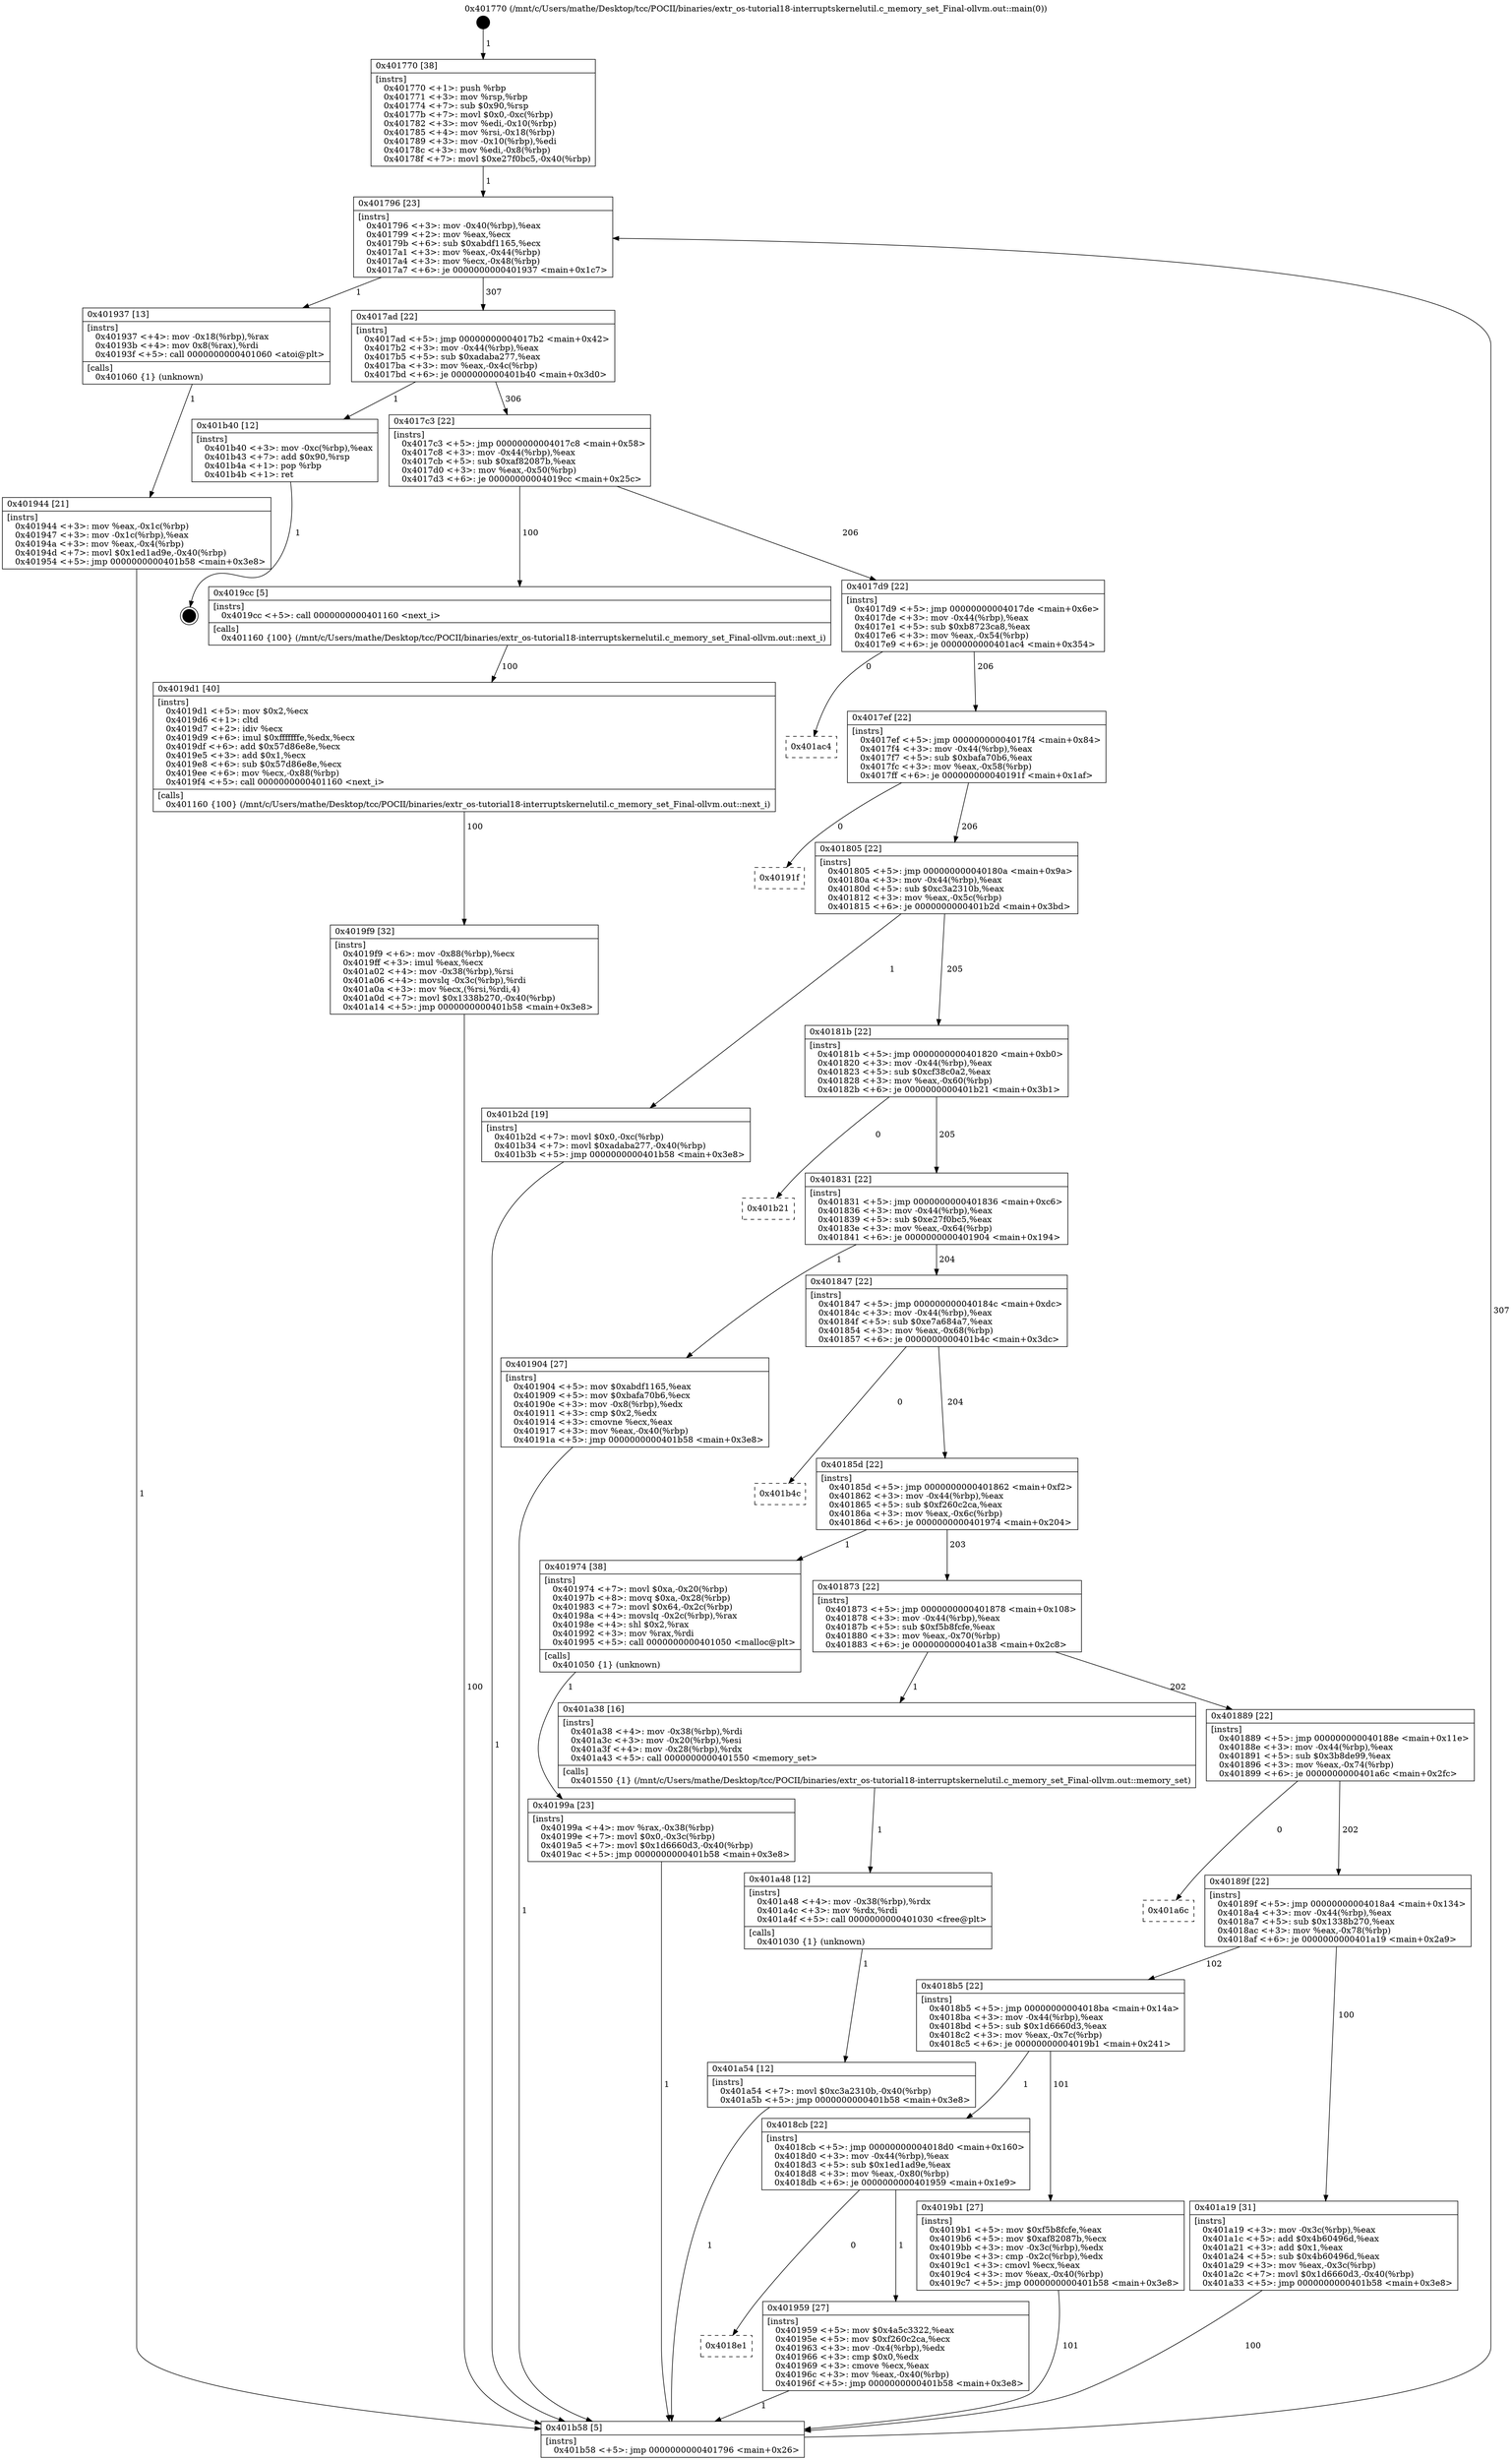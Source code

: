 digraph "0x401770" {
  label = "0x401770 (/mnt/c/Users/mathe/Desktop/tcc/POCII/binaries/extr_os-tutorial18-interruptskernelutil.c_memory_set_Final-ollvm.out::main(0))"
  labelloc = "t"
  node[shape=record]

  Entry [label="",width=0.3,height=0.3,shape=circle,fillcolor=black,style=filled]
  "0x401796" [label="{
     0x401796 [23]\l
     | [instrs]\l
     &nbsp;&nbsp;0x401796 \<+3\>: mov -0x40(%rbp),%eax\l
     &nbsp;&nbsp;0x401799 \<+2\>: mov %eax,%ecx\l
     &nbsp;&nbsp;0x40179b \<+6\>: sub $0xabdf1165,%ecx\l
     &nbsp;&nbsp;0x4017a1 \<+3\>: mov %eax,-0x44(%rbp)\l
     &nbsp;&nbsp;0x4017a4 \<+3\>: mov %ecx,-0x48(%rbp)\l
     &nbsp;&nbsp;0x4017a7 \<+6\>: je 0000000000401937 \<main+0x1c7\>\l
  }"]
  "0x401937" [label="{
     0x401937 [13]\l
     | [instrs]\l
     &nbsp;&nbsp;0x401937 \<+4\>: mov -0x18(%rbp),%rax\l
     &nbsp;&nbsp;0x40193b \<+4\>: mov 0x8(%rax),%rdi\l
     &nbsp;&nbsp;0x40193f \<+5\>: call 0000000000401060 \<atoi@plt\>\l
     | [calls]\l
     &nbsp;&nbsp;0x401060 \{1\} (unknown)\l
  }"]
  "0x4017ad" [label="{
     0x4017ad [22]\l
     | [instrs]\l
     &nbsp;&nbsp;0x4017ad \<+5\>: jmp 00000000004017b2 \<main+0x42\>\l
     &nbsp;&nbsp;0x4017b2 \<+3\>: mov -0x44(%rbp),%eax\l
     &nbsp;&nbsp;0x4017b5 \<+5\>: sub $0xadaba277,%eax\l
     &nbsp;&nbsp;0x4017ba \<+3\>: mov %eax,-0x4c(%rbp)\l
     &nbsp;&nbsp;0x4017bd \<+6\>: je 0000000000401b40 \<main+0x3d0\>\l
  }"]
  Exit [label="",width=0.3,height=0.3,shape=circle,fillcolor=black,style=filled,peripheries=2]
  "0x401b40" [label="{
     0x401b40 [12]\l
     | [instrs]\l
     &nbsp;&nbsp;0x401b40 \<+3\>: mov -0xc(%rbp),%eax\l
     &nbsp;&nbsp;0x401b43 \<+7\>: add $0x90,%rsp\l
     &nbsp;&nbsp;0x401b4a \<+1\>: pop %rbp\l
     &nbsp;&nbsp;0x401b4b \<+1\>: ret\l
  }"]
  "0x4017c3" [label="{
     0x4017c3 [22]\l
     | [instrs]\l
     &nbsp;&nbsp;0x4017c3 \<+5\>: jmp 00000000004017c8 \<main+0x58\>\l
     &nbsp;&nbsp;0x4017c8 \<+3\>: mov -0x44(%rbp),%eax\l
     &nbsp;&nbsp;0x4017cb \<+5\>: sub $0xaf82087b,%eax\l
     &nbsp;&nbsp;0x4017d0 \<+3\>: mov %eax,-0x50(%rbp)\l
     &nbsp;&nbsp;0x4017d3 \<+6\>: je 00000000004019cc \<main+0x25c\>\l
  }"]
  "0x401a54" [label="{
     0x401a54 [12]\l
     | [instrs]\l
     &nbsp;&nbsp;0x401a54 \<+7\>: movl $0xc3a2310b,-0x40(%rbp)\l
     &nbsp;&nbsp;0x401a5b \<+5\>: jmp 0000000000401b58 \<main+0x3e8\>\l
  }"]
  "0x4019cc" [label="{
     0x4019cc [5]\l
     | [instrs]\l
     &nbsp;&nbsp;0x4019cc \<+5\>: call 0000000000401160 \<next_i\>\l
     | [calls]\l
     &nbsp;&nbsp;0x401160 \{100\} (/mnt/c/Users/mathe/Desktop/tcc/POCII/binaries/extr_os-tutorial18-interruptskernelutil.c_memory_set_Final-ollvm.out::next_i)\l
  }"]
  "0x4017d9" [label="{
     0x4017d9 [22]\l
     | [instrs]\l
     &nbsp;&nbsp;0x4017d9 \<+5\>: jmp 00000000004017de \<main+0x6e\>\l
     &nbsp;&nbsp;0x4017de \<+3\>: mov -0x44(%rbp),%eax\l
     &nbsp;&nbsp;0x4017e1 \<+5\>: sub $0xb8723ca8,%eax\l
     &nbsp;&nbsp;0x4017e6 \<+3\>: mov %eax,-0x54(%rbp)\l
     &nbsp;&nbsp;0x4017e9 \<+6\>: je 0000000000401ac4 \<main+0x354\>\l
  }"]
  "0x401a48" [label="{
     0x401a48 [12]\l
     | [instrs]\l
     &nbsp;&nbsp;0x401a48 \<+4\>: mov -0x38(%rbp),%rdx\l
     &nbsp;&nbsp;0x401a4c \<+3\>: mov %rdx,%rdi\l
     &nbsp;&nbsp;0x401a4f \<+5\>: call 0000000000401030 \<free@plt\>\l
     | [calls]\l
     &nbsp;&nbsp;0x401030 \{1\} (unknown)\l
  }"]
  "0x401ac4" [label="{
     0x401ac4\l
  }", style=dashed]
  "0x4017ef" [label="{
     0x4017ef [22]\l
     | [instrs]\l
     &nbsp;&nbsp;0x4017ef \<+5\>: jmp 00000000004017f4 \<main+0x84\>\l
     &nbsp;&nbsp;0x4017f4 \<+3\>: mov -0x44(%rbp),%eax\l
     &nbsp;&nbsp;0x4017f7 \<+5\>: sub $0xbafa70b6,%eax\l
     &nbsp;&nbsp;0x4017fc \<+3\>: mov %eax,-0x58(%rbp)\l
     &nbsp;&nbsp;0x4017ff \<+6\>: je 000000000040191f \<main+0x1af\>\l
  }"]
  "0x4019f9" [label="{
     0x4019f9 [32]\l
     | [instrs]\l
     &nbsp;&nbsp;0x4019f9 \<+6\>: mov -0x88(%rbp),%ecx\l
     &nbsp;&nbsp;0x4019ff \<+3\>: imul %eax,%ecx\l
     &nbsp;&nbsp;0x401a02 \<+4\>: mov -0x38(%rbp),%rsi\l
     &nbsp;&nbsp;0x401a06 \<+4\>: movslq -0x3c(%rbp),%rdi\l
     &nbsp;&nbsp;0x401a0a \<+3\>: mov %ecx,(%rsi,%rdi,4)\l
     &nbsp;&nbsp;0x401a0d \<+7\>: movl $0x1338b270,-0x40(%rbp)\l
     &nbsp;&nbsp;0x401a14 \<+5\>: jmp 0000000000401b58 \<main+0x3e8\>\l
  }"]
  "0x40191f" [label="{
     0x40191f\l
  }", style=dashed]
  "0x401805" [label="{
     0x401805 [22]\l
     | [instrs]\l
     &nbsp;&nbsp;0x401805 \<+5\>: jmp 000000000040180a \<main+0x9a\>\l
     &nbsp;&nbsp;0x40180a \<+3\>: mov -0x44(%rbp),%eax\l
     &nbsp;&nbsp;0x40180d \<+5\>: sub $0xc3a2310b,%eax\l
     &nbsp;&nbsp;0x401812 \<+3\>: mov %eax,-0x5c(%rbp)\l
     &nbsp;&nbsp;0x401815 \<+6\>: je 0000000000401b2d \<main+0x3bd\>\l
  }"]
  "0x4019d1" [label="{
     0x4019d1 [40]\l
     | [instrs]\l
     &nbsp;&nbsp;0x4019d1 \<+5\>: mov $0x2,%ecx\l
     &nbsp;&nbsp;0x4019d6 \<+1\>: cltd\l
     &nbsp;&nbsp;0x4019d7 \<+2\>: idiv %ecx\l
     &nbsp;&nbsp;0x4019d9 \<+6\>: imul $0xfffffffe,%edx,%ecx\l
     &nbsp;&nbsp;0x4019df \<+6\>: add $0x57d86e8e,%ecx\l
     &nbsp;&nbsp;0x4019e5 \<+3\>: add $0x1,%ecx\l
     &nbsp;&nbsp;0x4019e8 \<+6\>: sub $0x57d86e8e,%ecx\l
     &nbsp;&nbsp;0x4019ee \<+6\>: mov %ecx,-0x88(%rbp)\l
     &nbsp;&nbsp;0x4019f4 \<+5\>: call 0000000000401160 \<next_i\>\l
     | [calls]\l
     &nbsp;&nbsp;0x401160 \{100\} (/mnt/c/Users/mathe/Desktop/tcc/POCII/binaries/extr_os-tutorial18-interruptskernelutil.c_memory_set_Final-ollvm.out::next_i)\l
  }"]
  "0x401b2d" [label="{
     0x401b2d [19]\l
     | [instrs]\l
     &nbsp;&nbsp;0x401b2d \<+7\>: movl $0x0,-0xc(%rbp)\l
     &nbsp;&nbsp;0x401b34 \<+7\>: movl $0xadaba277,-0x40(%rbp)\l
     &nbsp;&nbsp;0x401b3b \<+5\>: jmp 0000000000401b58 \<main+0x3e8\>\l
  }"]
  "0x40181b" [label="{
     0x40181b [22]\l
     | [instrs]\l
     &nbsp;&nbsp;0x40181b \<+5\>: jmp 0000000000401820 \<main+0xb0\>\l
     &nbsp;&nbsp;0x401820 \<+3\>: mov -0x44(%rbp),%eax\l
     &nbsp;&nbsp;0x401823 \<+5\>: sub $0xcf38c0a2,%eax\l
     &nbsp;&nbsp;0x401828 \<+3\>: mov %eax,-0x60(%rbp)\l
     &nbsp;&nbsp;0x40182b \<+6\>: je 0000000000401b21 \<main+0x3b1\>\l
  }"]
  "0x40199a" [label="{
     0x40199a [23]\l
     | [instrs]\l
     &nbsp;&nbsp;0x40199a \<+4\>: mov %rax,-0x38(%rbp)\l
     &nbsp;&nbsp;0x40199e \<+7\>: movl $0x0,-0x3c(%rbp)\l
     &nbsp;&nbsp;0x4019a5 \<+7\>: movl $0x1d6660d3,-0x40(%rbp)\l
     &nbsp;&nbsp;0x4019ac \<+5\>: jmp 0000000000401b58 \<main+0x3e8\>\l
  }"]
  "0x401b21" [label="{
     0x401b21\l
  }", style=dashed]
  "0x401831" [label="{
     0x401831 [22]\l
     | [instrs]\l
     &nbsp;&nbsp;0x401831 \<+5\>: jmp 0000000000401836 \<main+0xc6\>\l
     &nbsp;&nbsp;0x401836 \<+3\>: mov -0x44(%rbp),%eax\l
     &nbsp;&nbsp;0x401839 \<+5\>: sub $0xe27f0bc5,%eax\l
     &nbsp;&nbsp;0x40183e \<+3\>: mov %eax,-0x64(%rbp)\l
     &nbsp;&nbsp;0x401841 \<+6\>: je 0000000000401904 \<main+0x194\>\l
  }"]
  "0x4018e1" [label="{
     0x4018e1\l
  }", style=dashed]
  "0x401904" [label="{
     0x401904 [27]\l
     | [instrs]\l
     &nbsp;&nbsp;0x401904 \<+5\>: mov $0xabdf1165,%eax\l
     &nbsp;&nbsp;0x401909 \<+5\>: mov $0xbafa70b6,%ecx\l
     &nbsp;&nbsp;0x40190e \<+3\>: mov -0x8(%rbp),%edx\l
     &nbsp;&nbsp;0x401911 \<+3\>: cmp $0x2,%edx\l
     &nbsp;&nbsp;0x401914 \<+3\>: cmovne %ecx,%eax\l
     &nbsp;&nbsp;0x401917 \<+3\>: mov %eax,-0x40(%rbp)\l
     &nbsp;&nbsp;0x40191a \<+5\>: jmp 0000000000401b58 \<main+0x3e8\>\l
  }"]
  "0x401847" [label="{
     0x401847 [22]\l
     | [instrs]\l
     &nbsp;&nbsp;0x401847 \<+5\>: jmp 000000000040184c \<main+0xdc\>\l
     &nbsp;&nbsp;0x40184c \<+3\>: mov -0x44(%rbp),%eax\l
     &nbsp;&nbsp;0x40184f \<+5\>: sub $0xe7a684a7,%eax\l
     &nbsp;&nbsp;0x401854 \<+3\>: mov %eax,-0x68(%rbp)\l
     &nbsp;&nbsp;0x401857 \<+6\>: je 0000000000401b4c \<main+0x3dc\>\l
  }"]
  "0x401b58" [label="{
     0x401b58 [5]\l
     | [instrs]\l
     &nbsp;&nbsp;0x401b58 \<+5\>: jmp 0000000000401796 \<main+0x26\>\l
  }"]
  "0x401770" [label="{
     0x401770 [38]\l
     | [instrs]\l
     &nbsp;&nbsp;0x401770 \<+1\>: push %rbp\l
     &nbsp;&nbsp;0x401771 \<+3\>: mov %rsp,%rbp\l
     &nbsp;&nbsp;0x401774 \<+7\>: sub $0x90,%rsp\l
     &nbsp;&nbsp;0x40177b \<+7\>: movl $0x0,-0xc(%rbp)\l
     &nbsp;&nbsp;0x401782 \<+3\>: mov %edi,-0x10(%rbp)\l
     &nbsp;&nbsp;0x401785 \<+4\>: mov %rsi,-0x18(%rbp)\l
     &nbsp;&nbsp;0x401789 \<+3\>: mov -0x10(%rbp),%edi\l
     &nbsp;&nbsp;0x40178c \<+3\>: mov %edi,-0x8(%rbp)\l
     &nbsp;&nbsp;0x40178f \<+7\>: movl $0xe27f0bc5,-0x40(%rbp)\l
  }"]
  "0x401944" [label="{
     0x401944 [21]\l
     | [instrs]\l
     &nbsp;&nbsp;0x401944 \<+3\>: mov %eax,-0x1c(%rbp)\l
     &nbsp;&nbsp;0x401947 \<+3\>: mov -0x1c(%rbp),%eax\l
     &nbsp;&nbsp;0x40194a \<+3\>: mov %eax,-0x4(%rbp)\l
     &nbsp;&nbsp;0x40194d \<+7\>: movl $0x1ed1ad9e,-0x40(%rbp)\l
     &nbsp;&nbsp;0x401954 \<+5\>: jmp 0000000000401b58 \<main+0x3e8\>\l
  }"]
  "0x401959" [label="{
     0x401959 [27]\l
     | [instrs]\l
     &nbsp;&nbsp;0x401959 \<+5\>: mov $0x4a5c3322,%eax\l
     &nbsp;&nbsp;0x40195e \<+5\>: mov $0xf260c2ca,%ecx\l
     &nbsp;&nbsp;0x401963 \<+3\>: mov -0x4(%rbp),%edx\l
     &nbsp;&nbsp;0x401966 \<+3\>: cmp $0x0,%edx\l
     &nbsp;&nbsp;0x401969 \<+3\>: cmove %ecx,%eax\l
     &nbsp;&nbsp;0x40196c \<+3\>: mov %eax,-0x40(%rbp)\l
     &nbsp;&nbsp;0x40196f \<+5\>: jmp 0000000000401b58 \<main+0x3e8\>\l
  }"]
  "0x401b4c" [label="{
     0x401b4c\l
  }", style=dashed]
  "0x40185d" [label="{
     0x40185d [22]\l
     | [instrs]\l
     &nbsp;&nbsp;0x40185d \<+5\>: jmp 0000000000401862 \<main+0xf2\>\l
     &nbsp;&nbsp;0x401862 \<+3\>: mov -0x44(%rbp),%eax\l
     &nbsp;&nbsp;0x401865 \<+5\>: sub $0xf260c2ca,%eax\l
     &nbsp;&nbsp;0x40186a \<+3\>: mov %eax,-0x6c(%rbp)\l
     &nbsp;&nbsp;0x40186d \<+6\>: je 0000000000401974 \<main+0x204\>\l
  }"]
  "0x4018cb" [label="{
     0x4018cb [22]\l
     | [instrs]\l
     &nbsp;&nbsp;0x4018cb \<+5\>: jmp 00000000004018d0 \<main+0x160\>\l
     &nbsp;&nbsp;0x4018d0 \<+3\>: mov -0x44(%rbp),%eax\l
     &nbsp;&nbsp;0x4018d3 \<+5\>: sub $0x1ed1ad9e,%eax\l
     &nbsp;&nbsp;0x4018d8 \<+3\>: mov %eax,-0x80(%rbp)\l
     &nbsp;&nbsp;0x4018db \<+6\>: je 0000000000401959 \<main+0x1e9\>\l
  }"]
  "0x401974" [label="{
     0x401974 [38]\l
     | [instrs]\l
     &nbsp;&nbsp;0x401974 \<+7\>: movl $0xa,-0x20(%rbp)\l
     &nbsp;&nbsp;0x40197b \<+8\>: movq $0xa,-0x28(%rbp)\l
     &nbsp;&nbsp;0x401983 \<+7\>: movl $0x64,-0x2c(%rbp)\l
     &nbsp;&nbsp;0x40198a \<+4\>: movslq -0x2c(%rbp),%rax\l
     &nbsp;&nbsp;0x40198e \<+4\>: shl $0x2,%rax\l
     &nbsp;&nbsp;0x401992 \<+3\>: mov %rax,%rdi\l
     &nbsp;&nbsp;0x401995 \<+5\>: call 0000000000401050 \<malloc@plt\>\l
     | [calls]\l
     &nbsp;&nbsp;0x401050 \{1\} (unknown)\l
  }"]
  "0x401873" [label="{
     0x401873 [22]\l
     | [instrs]\l
     &nbsp;&nbsp;0x401873 \<+5\>: jmp 0000000000401878 \<main+0x108\>\l
     &nbsp;&nbsp;0x401878 \<+3\>: mov -0x44(%rbp),%eax\l
     &nbsp;&nbsp;0x40187b \<+5\>: sub $0xf5b8fcfe,%eax\l
     &nbsp;&nbsp;0x401880 \<+3\>: mov %eax,-0x70(%rbp)\l
     &nbsp;&nbsp;0x401883 \<+6\>: je 0000000000401a38 \<main+0x2c8\>\l
  }"]
  "0x4019b1" [label="{
     0x4019b1 [27]\l
     | [instrs]\l
     &nbsp;&nbsp;0x4019b1 \<+5\>: mov $0xf5b8fcfe,%eax\l
     &nbsp;&nbsp;0x4019b6 \<+5\>: mov $0xaf82087b,%ecx\l
     &nbsp;&nbsp;0x4019bb \<+3\>: mov -0x3c(%rbp),%edx\l
     &nbsp;&nbsp;0x4019be \<+3\>: cmp -0x2c(%rbp),%edx\l
     &nbsp;&nbsp;0x4019c1 \<+3\>: cmovl %ecx,%eax\l
     &nbsp;&nbsp;0x4019c4 \<+3\>: mov %eax,-0x40(%rbp)\l
     &nbsp;&nbsp;0x4019c7 \<+5\>: jmp 0000000000401b58 \<main+0x3e8\>\l
  }"]
  "0x401a38" [label="{
     0x401a38 [16]\l
     | [instrs]\l
     &nbsp;&nbsp;0x401a38 \<+4\>: mov -0x38(%rbp),%rdi\l
     &nbsp;&nbsp;0x401a3c \<+3\>: mov -0x20(%rbp),%esi\l
     &nbsp;&nbsp;0x401a3f \<+4\>: mov -0x28(%rbp),%rdx\l
     &nbsp;&nbsp;0x401a43 \<+5\>: call 0000000000401550 \<memory_set\>\l
     | [calls]\l
     &nbsp;&nbsp;0x401550 \{1\} (/mnt/c/Users/mathe/Desktop/tcc/POCII/binaries/extr_os-tutorial18-interruptskernelutil.c_memory_set_Final-ollvm.out::memory_set)\l
  }"]
  "0x401889" [label="{
     0x401889 [22]\l
     | [instrs]\l
     &nbsp;&nbsp;0x401889 \<+5\>: jmp 000000000040188e \<main+0x11e\>\l
     &nbsp;&nbsp;0x40188e \<+3\>: mov -0x44(%rbp),%eax\l
     &nbsp;&nbsp;0x401891 \<+5\>: sub $0x3b8de99,%eax\l
     &nbsp;&nbsp;0x401896 \<+3\>: mov %eax,-0x74(%rbp)\l
     &nbsp;&nbsp;0x401899 \<+6\>: je 0000000000401a6c \<main+0x2fc\>\l
  }"]
  "0x4018b5" [label="{
     0x4018b5 [22]\l
     | [instrs]\l
     &nbsp;&nbsp;0x4018b5 \<+5\>: jmp 00000000004018ba \<main+0x14a\>\l
     &nbsp;&nbsp;0x4018ba \<+3\>: mov -0x44(%rbp),%eax\l
     &nbsp;&nbsp;0x4018bd \<+5\>: sub $0x1d6660d3,%eax\l
     &nbsp;&nbsp;0x4018c2 \<+3\>: mov %eax,-0x7c(%rbp)\l
     &nbsp;&nbsp;0x4018c5 \<+6\>: je 00000000004019b1 \<main+0x241\>\l
  }"]
  "0x401a6c" [label="{
     0x401a6c\l
  }", style=dashed]
  "0x40189f" [label="{
     0x40189f [22]\l
     | [instrs]\l
     &nbsp;&nbsp;0x40189f \<+5\>: jmp 00000000004018a4 \<main+0x134\>\l
     &nbsp;&nbsp;0x4018a4 \<+3\>: mov -0x44(%rbp),%eax\l
     &nbsp;&nbsp;0x4018a7 \<+5\>: sub $0x1338b270,%eax\l
     &nbsp;&nbsp;0x4018ac \<+3\>: mov %eax,-0x78(%rbp)\l
     &nbsp;&nbsp;0x4018af \<+6\>: je 0000000000401a19 \<main+0x2a9\>\l
  }"]
  "0x401a19" [label="{
     0x401a19 [31]\l
     | [instrs]\l
     &nbsp;&nbsp;0x401a19 \<+3\>: mov -0x3c(%rbp),%eax\l
     &nbsp;&nbsp;0x401a1c \<+5\>: add $0x4b60496d,%eax\l
     &nbsp;&nbsp;0x401a21 \<+3\>: add $0x1,%eax\l
     &nbsp;&nbsp;0x401a24 \<+5\>: sub $0x4b60496d,%eax\l
     &nbsp;&nbsp;0x401a29 \<+3\>: mov %eax,-0x3c(%rbp)\l
     &nbsp;&nbsp;0x401a2c \<+7\>: movl $0x1d6660d3,-0x40(%rbp)\l
     &nbsp;&nbsp;0x401a33 \<+5\>: jmp 0000000000401b58 \<main+0x3e8\>\l
  }"]
  Entry -> "0x401770" [label=" 1"]
  "0x401796" -> "0x401937" [label=" 1"]
  "0x401796" -> "0x4017ad" [label=" 307"]
  "0x401b40" -> Exit [label=" 1"]
  "0x4017ad" -> "0x401b40" [label=" 1"]
  "0x4017ad" -> "0x4017c3" [label=" 306"]
  "0x401b2d" -> "0x401b58" [label=" 1"]
  "0x4017c3" -> "0x4019cc" [label=" 100"]
  "0x4017c3" -> "0x4017d9" [label=" 206"]
  "0x401a54" -> "0x401b58" [label=" 1"]
  "0x4017d9" -> "0x401ac4" [label=" 0"]
  "0x4017d9" -> "0x4017ef" [label=" 206"]
  "0x401a48" -> "0x401a54" [label=" 1"]
  "0x4017ef" -> "0x40191f" [label=" 0"]
  "0x4017ef" -> "0x401805" [label=" 206"]
  "0x401a38" -> "0x401a48" [label=" 1"]
  "0x401805" -> "0x401b2d" [label=" 1"]
  "0x401805" -> "0x40181b" [label=" 205"]
  "0x401a19" -> "0x401b58" [label=" 100"]
  "0x40181b" -> "0x401b21" [label=" 0"]
  "0x40181b" -> "0x401831" [label=" 205"]
  "0x4019f9" -> "0x401b58" [label=" 100"]
  "0x401831" -> "0x401904" [label=" 1"]
  "0x401831" -> "0x401847" [label=" 204"]
  "0x401904" -> "0x401b58" [label=" 1"]
  "0x401770" -> "0x401796" [label=" 1"]
  "0x401b58" -> "0x401796" [label=" 307"]
  "0x401937" -> "0x401944" [label=" 1"]
  "0x401944" -> "0x401b58" [label=" 1"]
  "0x4019d1" -> "0x4019f9" [label=" 100"]
  "0x401847" -> "0x401b4c" [label=" 0"]
  "0x401847" -> "0x40185d" [label=" 204"]
  "0x4019cc" -> "0x4019d1" [label=" 100"]
  "0x40185d" -> "0x401974" [label=" 1"]
  "0x40185d" -> "0x401873" [label=" 203"]
  "0x40199a" -> "0x401b58" [label=" 1"]
  "0x401873" -> "0x401a38" [label=" 1"]
  "0x401873" -> "0x401889" [label=" 202"]
  "0x401974" -> "0x40199a" [label=" 1"]
  "0x401889" -> "0x401a6c" [label=" 0"]
  "0x401889" -> "0x40189f" [label=" 202"]
  "0x4018cb" -> "0x4018e1" [label=" 0"]
  "0x40189f" -> "0x401a19" [label=" 100"]
  "0x40189f" -> "0x4018b5" [label=" 102"]
  "0x401959" -> "0x401b58" [label=" 1"]
  "0x4018b5" -> "0x4019b1" [label=" 101"]
  "0x4018b5" -> "0x4018cb" [label=" 1"]
  "0x4019b1" -> "0x401b58" [label=" 101"]
  "0x4018cb" -> "0x401959" [label=" 1"]
}
